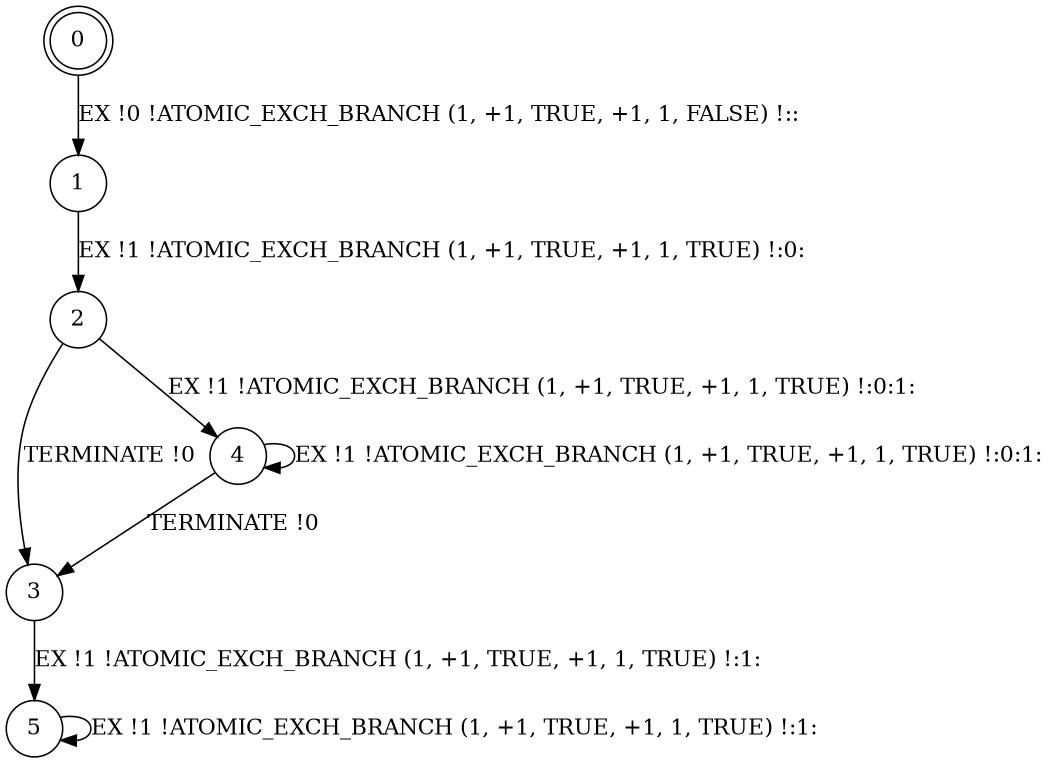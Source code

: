 digraph BCG {
size = "7, 10.5";
center = TRUE;
node [shape = circle];
0 [peripheries = 2];
0 -> 1 [label = "EX !0 !ATOMIC_EXCH_BRANCH (1, +1, TRUE, +1, 1, FALSE) !::"];
1 -> 2 [label = "EX !1 !ATOMIC_EXCH_BRANCH (1, +1, TRUE, +1, 1, TRUE) !:0:"];
2 -> 3 [label = "TERMINATE !0"];
2 -> 4 [label = "EX !1 !ATOMIC_EXCH_BRANCH (1, +1, TRUE, +1, 1, TRUE) !:0:1:"];
3 -> 5 [label = "EX !1 !ATOMIC_EXCH_BRANCH (1, +1, TRUE, +1, 1, TRUE) !:1:"];
4 -> 3 [label = "TERMINATE !0"];
4 -> 4 [label = "EX !1 !ATOMIC_EXCH_BRANCH (1, +1, TRUE, +1, 1, TRUE) !:0:1:"];
5 -> 5 [label = "EX !1 !ATOMIC_EXCH_BRANCH (1, +1, TRUE, +1, 1, TRUE) !:1:"];
}
